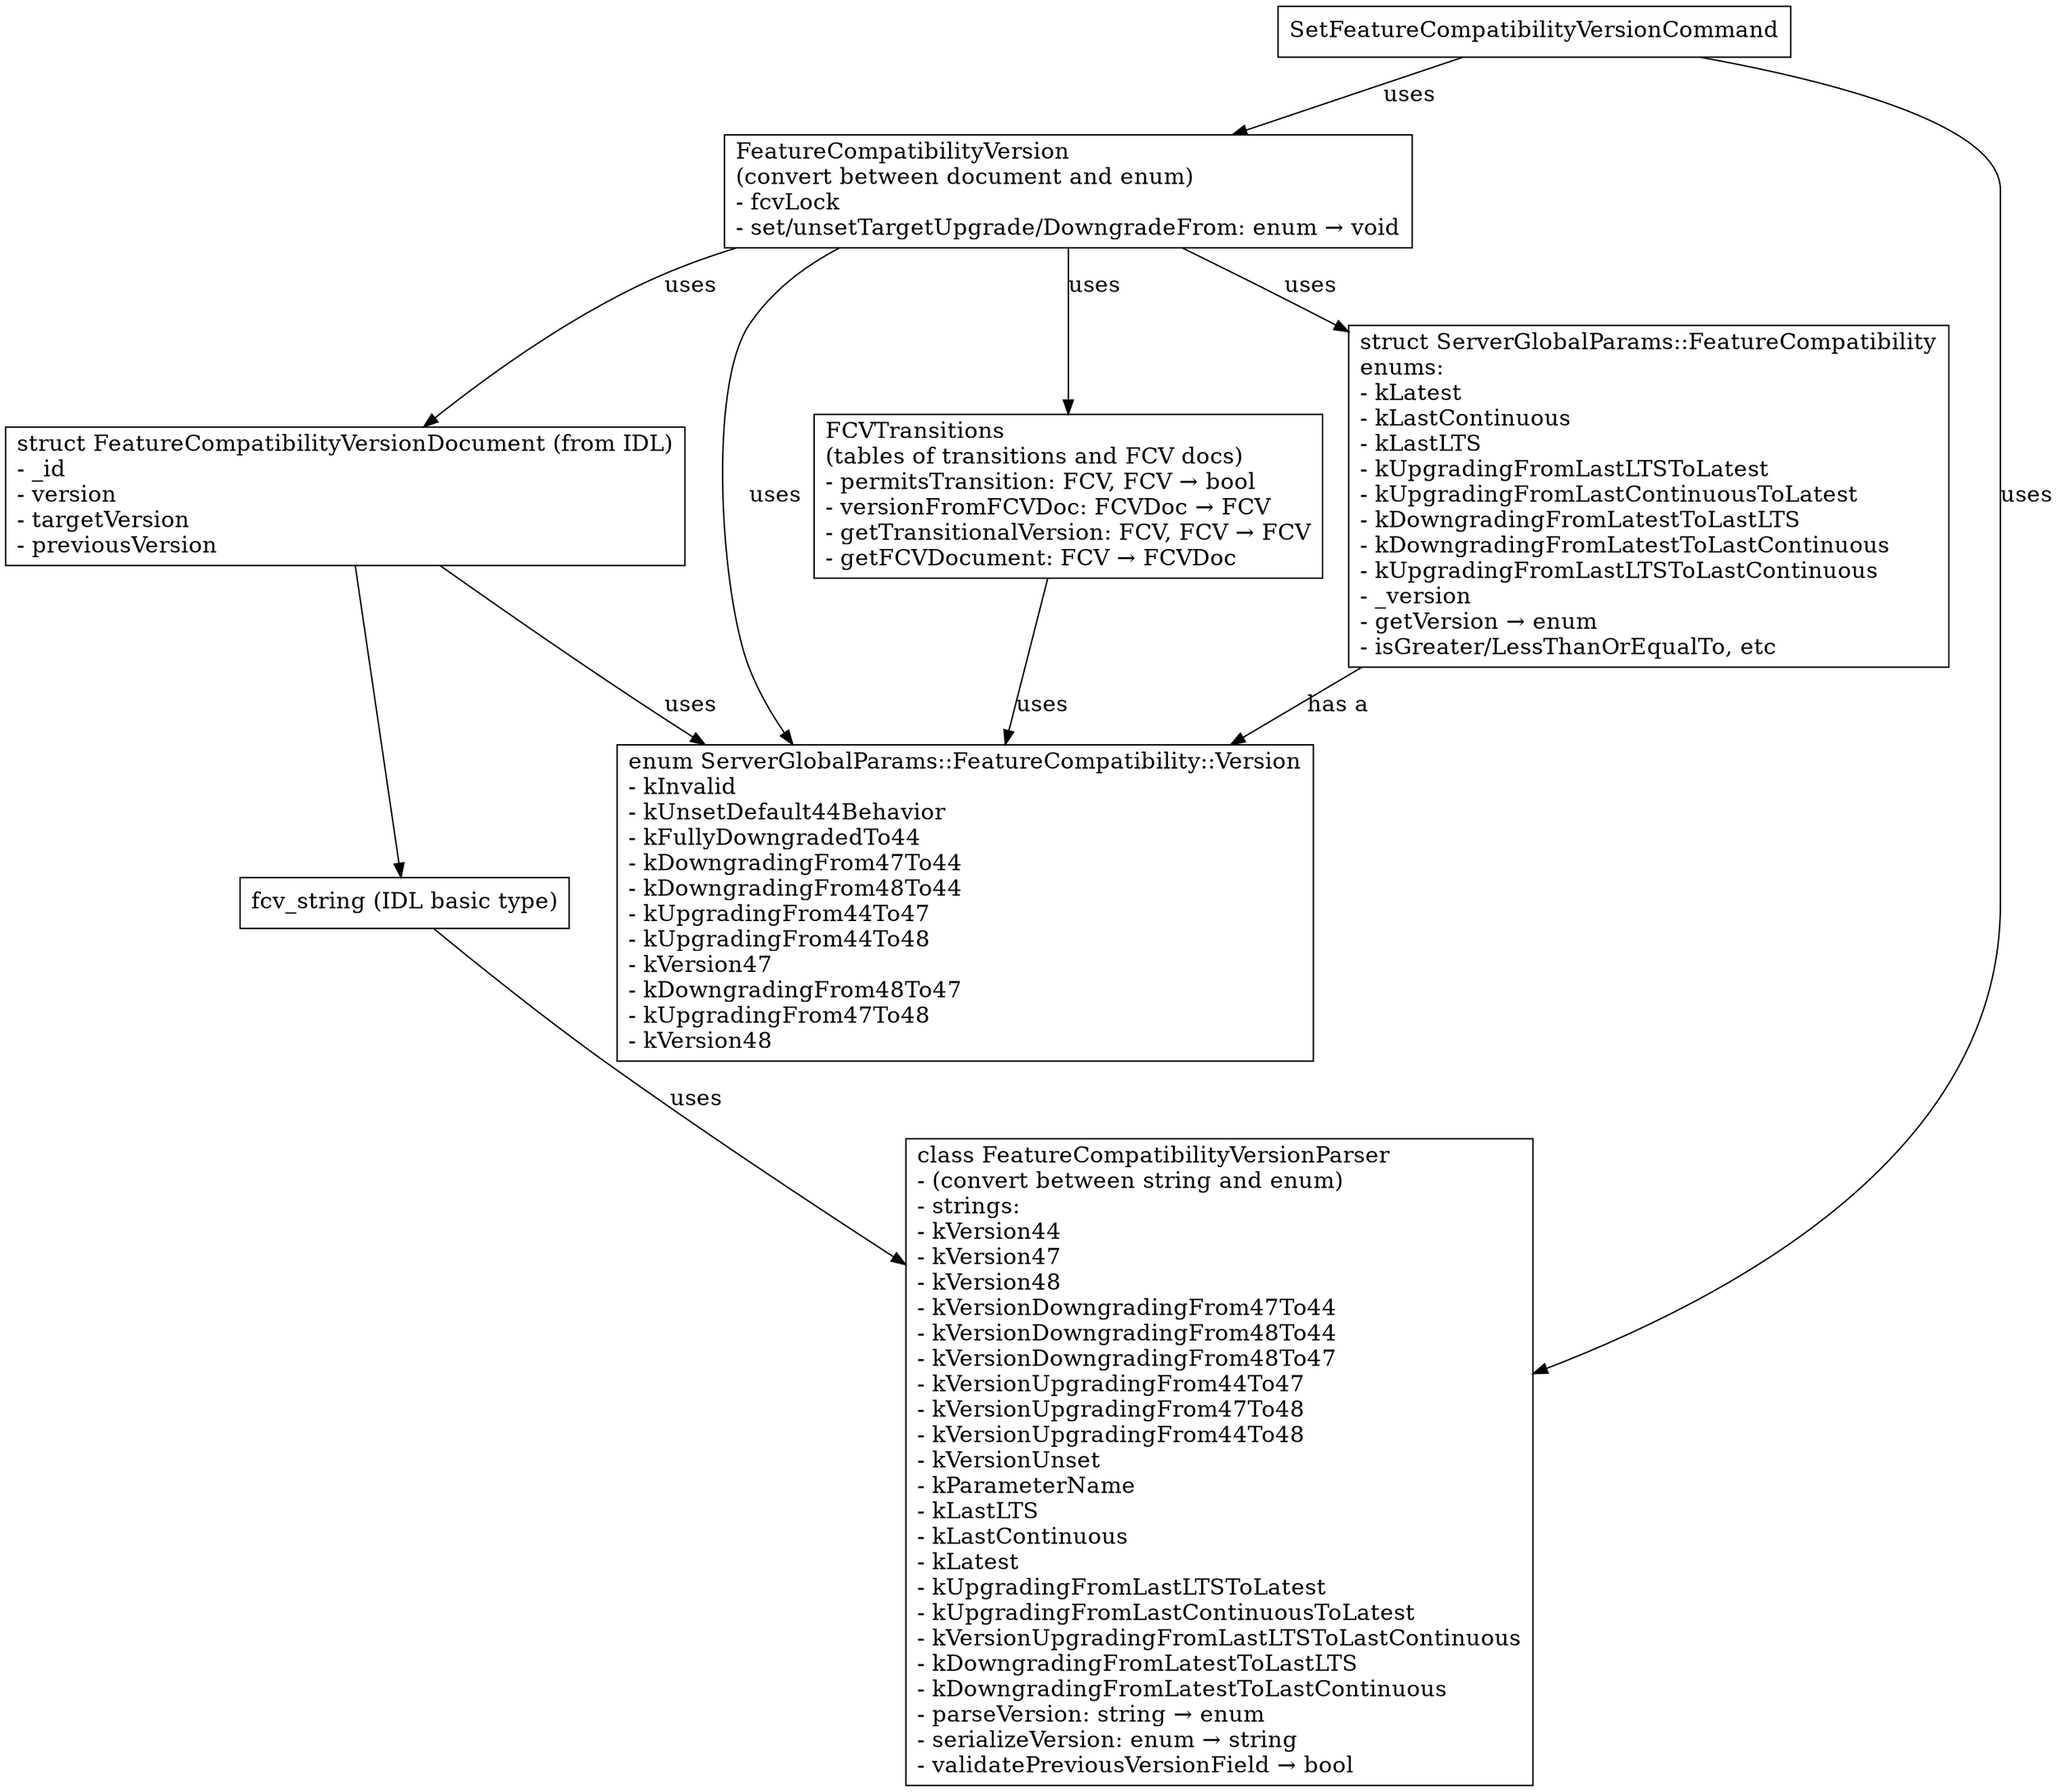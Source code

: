 digraph g {
graph [
rankdir = "TB";
];
node [
fontsize = "16";
labeljust = "left";
shape = "record";
style = "filled";
fillcolor = "white";
];
edge [
fontsize = "16";
labeljust = "left";
];

FeatureCompatibility [
label = "struct ServerGlobalParams\:\:FeatureCompatibility\lenums\:\l-\ kLatest\l-\ kLastContinuous\l-\ kLastLTS\l-\ kUpgradingFromLastLTSToLatest\l-\ kUpgradingFromLastContinuousToLatest\l-\ kDowngradingFromLatestToLastLTS\l-\ kDowngradingFromLatestToLastContinuous\l-\ kUpgradingFromLastLTSToLastContinuous\l-\ _version\l-\ getVersion → enum\l-\ isGreater/LessThanOrEqualTo, etc\l"
];

FeatureCompatibilityVersionEnum [
label = "enum ServerGlobalParams\:\:FeatureCompatibility\:\:Version\l-\ kInvalid\l-\ kUnsetDefault44Behavior\l-\ kFullyDowngradedTo44\l-\ kDowngradingFrom47To44\l-\ kDowngradingFrom48To44\l-\ kUpgradingFrom44To47\l-\ kUpgradingFrom44To48\l-\ kVersion47\l-\ kDowngradingFrom48To47\l-\ kUpgradingFrom47To48\l-\ kVersion48\l"
];


FeatureCompatibilityVersionDocument [
label = "struct FeatureCompatibilityVersionDocument (from IDL)\l-\ _id\l-\ version\l-\ targetVersion\l-\ previousVersion\l"
];

FeatureCompatibilityVersionParser [
label = "class FeatureCompatibilityVersionParser\l-\ (convert between string and enum)\l-\ strings\:\l-\ kVersion44\l-\ kVersion47\l-\ kVersion48\l-\ kVersionDowngradingFrom47To44\l-\ kVersionDowngradingFrom48To44\l-\ kVersionDowngradingFrom48To47\l-\ kVersionUpgradingFrom44To47\l-\ kVersionUpgradingFrom47To48\l-\ kVersionUpgradingFrom44To48\l-\ kVersionUnset\l-\ kParameterName\l-\ kLastLTS\l-\ kLastContinuous\l-\ kLatest\l-\ kUpgradingFromLastLTSToLatest\l-\ kUpgradingFromLastContinuousToLatest\l-\ kVersionUpgradingFromLastLTSToLastContinuous\l-\ kDowngradingFromLatestToLastLTS\l-\ kDowngradingFromLatestToLastContinuous\l-\ parseVersion: string → enum\l-\ serializeVersion: enum → string\l-\ validatePreviousVersionField → bool\l"
];

FeatureCompatibilityVersion [
label = "FeatureCompatibilityVersion\l(convert between document and enum)\l-\ fcvLock\l-\ set/unsetTargetUpgrade/DowngradeFrom: enum → void\l"
];

FCVTransitions [
label = "FCVTransitions\l(tables of transitions and FCV docs)\l-\ permitsTransition: FCV, FCV → bool\l-\ versionFromFCVDoc: FCVDoc → FCV\l-\ getTransitionalVersion: FCV, FCV → FCV\l-\ getFCVDocument: FCV → FCVDoc\l"
];

fcv_string [
label = "fcv_string \(IDL basic type\)"
];

SetFeatureCompatibilityVersionCommand [
label = "SetFeatureCompatibilityVersionCommand"
];

FeatureCompatibility -> FeatureCompatibilityVersionEnum [label = "has a"];
FeatureCompatibilityVersion -> FeatureCompatibilityVersionEnum [label = "uses"];
FeatureCompatibilityVersion -> FeatureCompatibilityVersionDocument [label = "uses"];
FeatureCompatibilityVersion -> FeatureCompatibility [label = "uses"];
FeatureCompatibilityVersion -> FCVTransitions [label = "uses"];
FCVTransitions -> FeatureCompatibilityVersionEnum [label = "uses"];
FeatureCompatibilityVersionDocument -> FeatureCompatibilityVersionEnum [label = "uses"];
fcv_string -> FeatureCompatibilityVersionParser [label = "uses"];
SetFeatureCompatibilityVersionCommand -> FeatureCompatibilityVersionParser [label = "uses"];
SetFeatureCompatibilityVersionCommand -> FeatureCompatibilityVersion [label = "uses"];
FeatureCompatibilityVersionDocument -> fcv_string;
}
